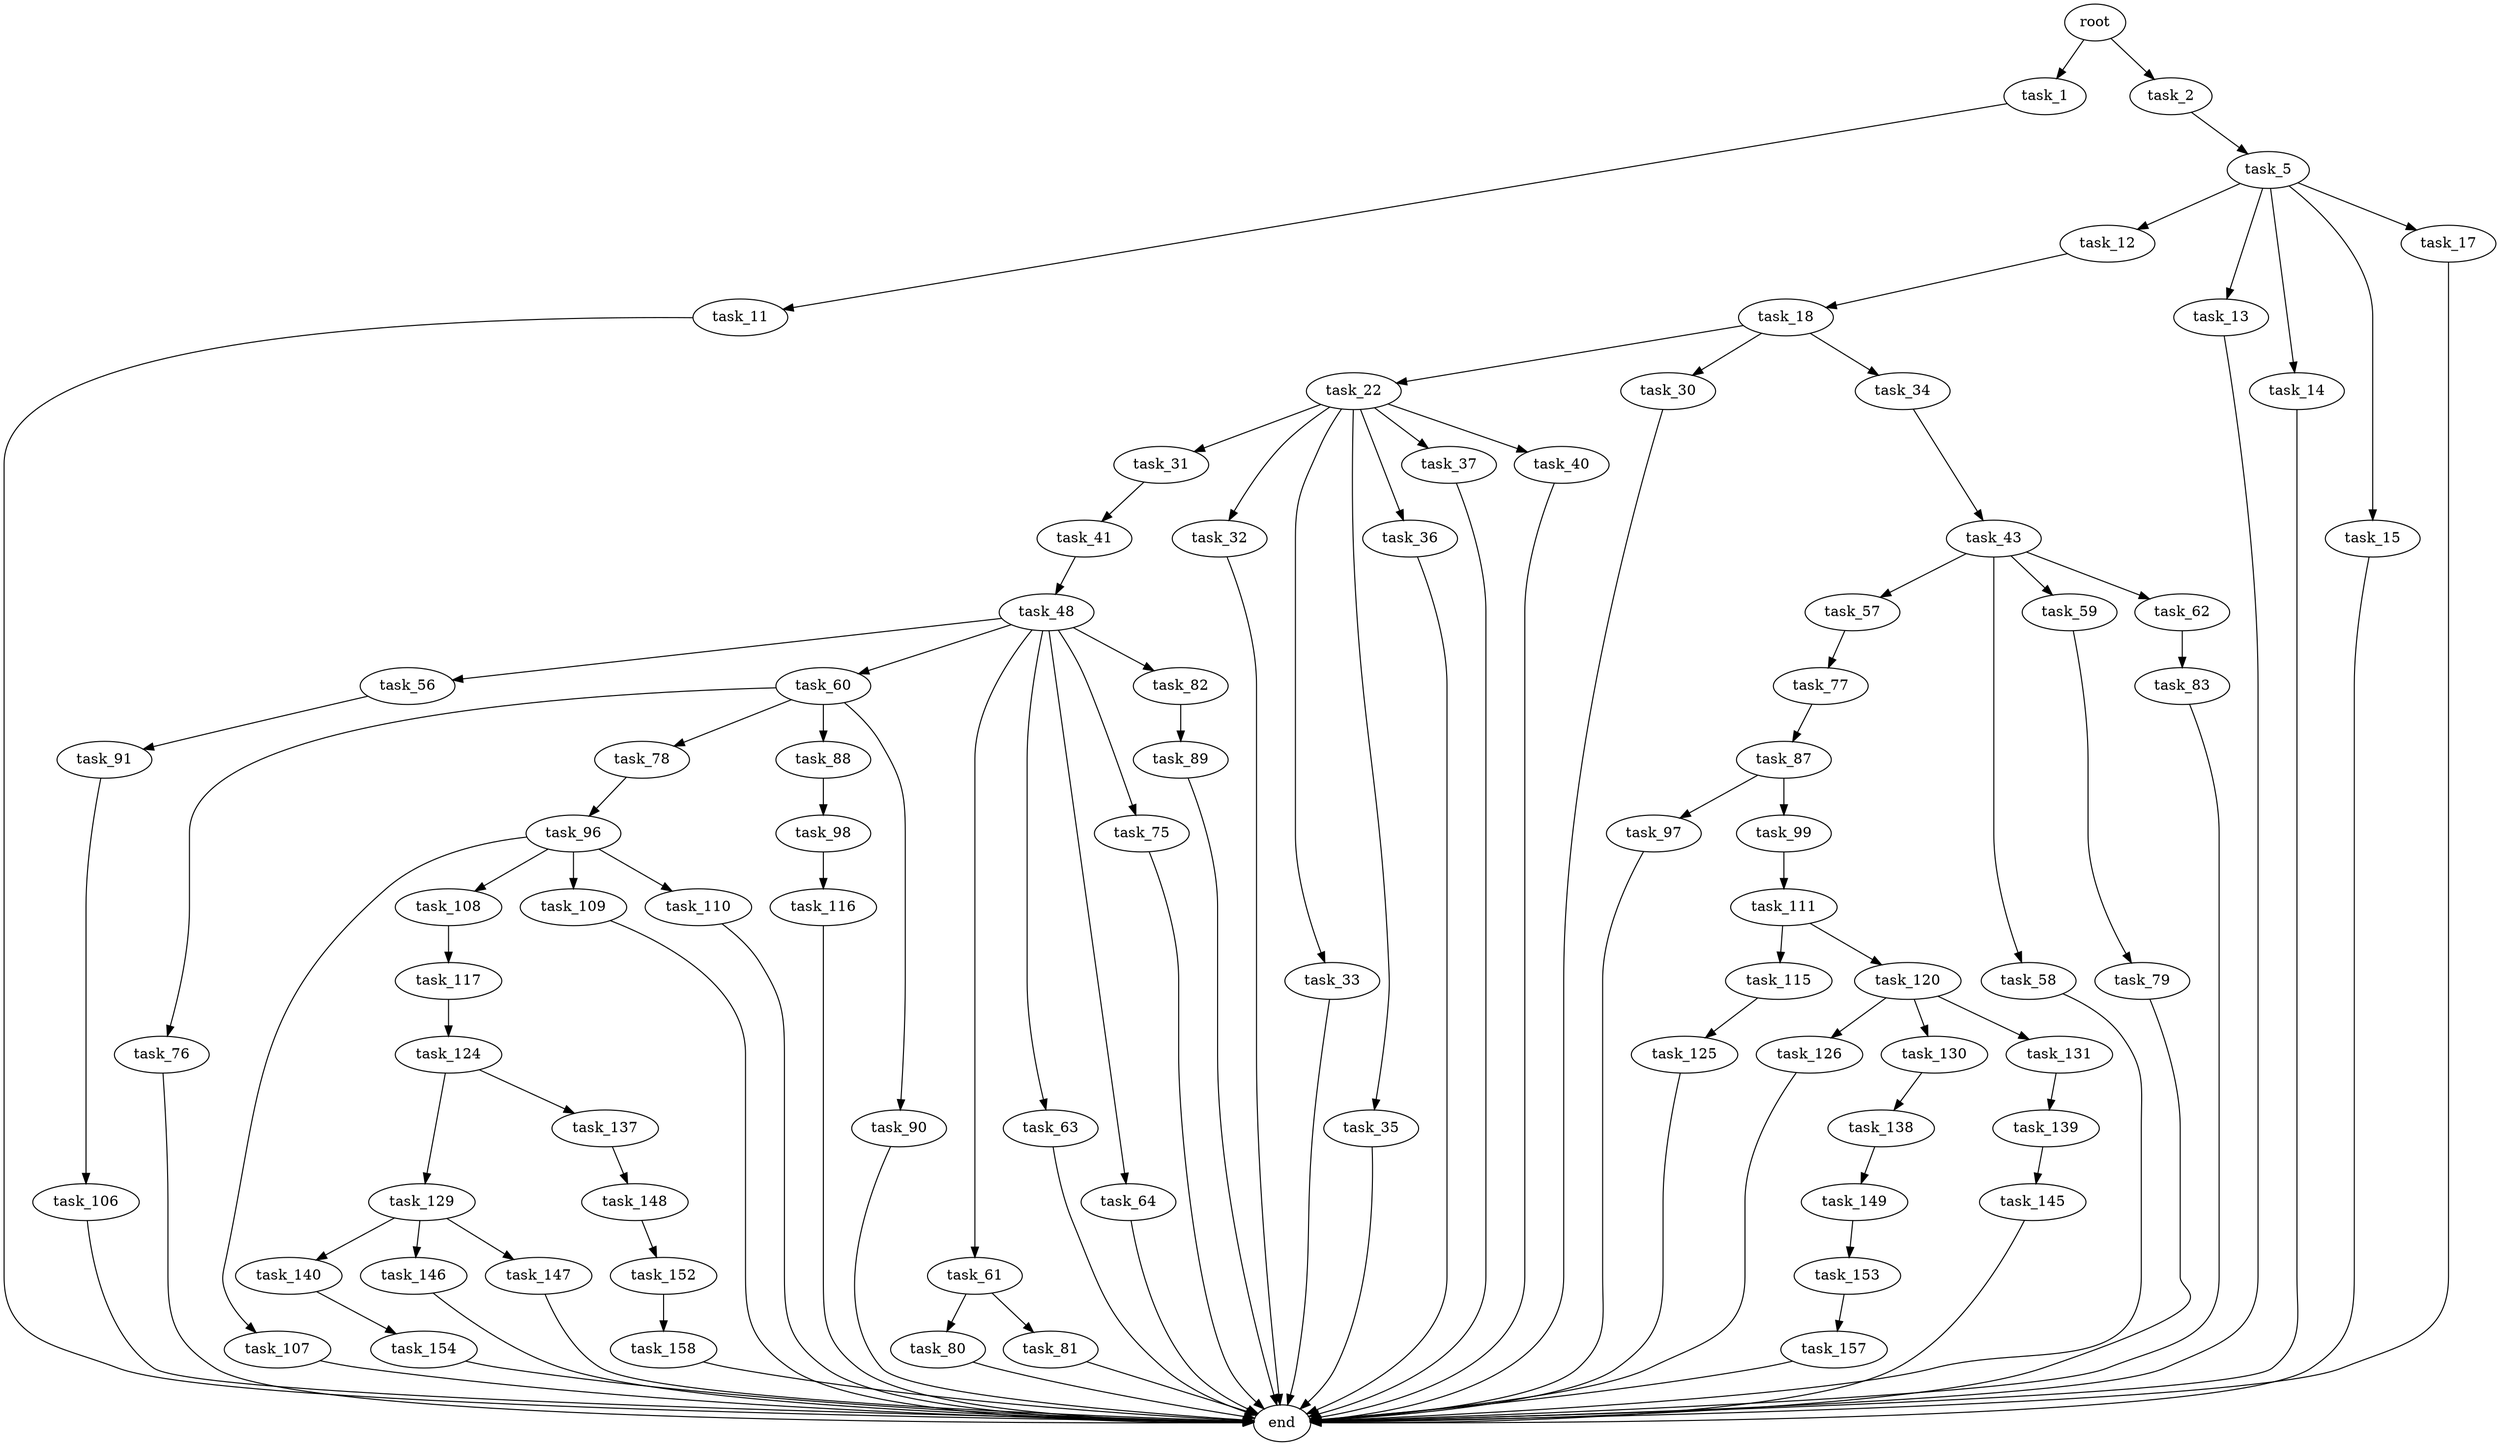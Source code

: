 digraph G {
  root [size="0.000000"];
  task_1 [size="375270762670.000000"];
  task_2 [size="352234118992.000000"];
  task_11 [size="71635433468.000000"];
  task_5 [size="549755813888.000000"];
  task_12 [size="2774327925.000000"];
  task_13 [size="555902266557.000000"];
  task_14 [size="26627107966.000000"];
  task_15 [size="358934080336.000000"];
  task_17 [size="28991029248.000000"];
  end [size="0.000000"];
  task_18 [size="44703295116.000000"];
  task_22 [size="136425300884.000000"];
  task_30 [size="28991029248.000000"];
  task_34 [size="202037727942.000000"];
  task_31 [size="23818232022.000000"];
  task_32 [size="368293445632.000000"];
  task_33 [size="2498660882.000000"];
  task_35 [size="17920679618.000000"];
  task_36 [size="481213798867.000000"];
  task_37 [size="154989662344.000000"];
  task_40 [size="368293445632.000000"];
  task_41 [size="170476607619.000000"];
  task_43 [size="3907731818.000000"];
  task_48 [size="368293445632.000000"];
  task_57 [size="18742709870.000000"];
  task_58 [size="1287663204406.000000"];
  task_59 [size="5788053206.000000"];
  task_62 [size="689623286092.000000"];
  task_56 [size="37667159075.000000"];
  task_60 [size="30505959955.000000"];
  task_61 [size="23618024728.000000"];
  task_63 [size="134217728000.000000"];
  task_64 [size="88094441752.000000"];
  task_75 [size="868610098824.000000"];
  task_82 [size="134217728000.000000"];
  task_91 [size="549755813888.000000"];
  task_77 [size="368293445632.000000"];
  task_79 [size="3442720175.000000"];
  task_76 [size="134217728000.000000"];
  task_78 [size="30596644704.000000"];
  task_88 [size="20502600392.000000"];
  task_90 [size="34723539505.000000"];
  task_80 [size="60589064494.000000"];
  task_81 [size="549755813888.000000"];
  task_83 [size="134217728000.000000"];
  task_87 [size="573766407864.000000"];
  task_96 [size="3368686210.000000"];
  task_89 [size="7996466605.000000"];
  task_97 [size="29170381258.000000"];
  task_99 [size="6777710638.000000"];
  task_98 [size="12852783843.000000"];
  task_106 [size="79188758101.000000"];
  task_107 [size="4518856561.000000"];
  task_108 [size="13052917787.000000"];
  task_109 [size="9820383170.000000"];
  task_110 [size="57583612041.000000"];
  task_116 [size="368293445632.000000"];
  task_111 [size="8589934592.000000"];
  task_117 [size="4726971107.000000"];
  task_115 [size="8589934592.000000"];
  task_120 [size="50554390338.000000"];
  task_125 [size="571914324678.000000"];
  task_124 [size="295272916224.000000"];
  task_126 [size="10969319885.000000"];
  task_130 [size="546540398821.000000"];
  task_131 [size="4451217989.000000"];
  task_129 [size="13193961915.000000"];
  task_137 [size="7828770976.000000"];
  task_140 [size="13618511694.000000"];
  task_146 [size="81811873027.000000"];
  task_147 [size="103384090596.000000"];
  task_138 [size="6404270188.000000"];
  task_139 [size="28991029248.000000"];
  task_148 [size="85291446803.000000"];
  task_149 [size="1355866922317.000000"];
  task_145 [size="7170033725.000000"];
  task_154 [size="231928233984.000000"];
  task_152 [size="8589934592.000000"];
  task_153 [size="6448708811.000000"];
  task_158 [size="182265137159.000000"];
  task_157 [size="782757789696.000000"];

  root -> task_1 [size="1.000000"];
  root -> task_2 [size="1.000000"];
  task_1 -> task_11 [size="411041792.000000"];
  task_2 -> task_5 [size="838860800.000000"];
  task_11 -> end [size="1.000000"];
  task_5 -> task_12 [size="536870912.000000"];
  task_5 -> task_13 [size="536870912.000000"];
  task_5 -> task_14 [size="536870912.000000"];
  task_5 -> task_15 [size="536870912.000000"];
  task_5 -> task_17 [size="536870912.000000"];
  task_12 -> task_18 [size="75497472.000000"];
  task_13 -> end [size="1.000000"];
  task_14 -> end [size="1.000000"];
  task_15 -> end [size="1.000000"];
  task_17 -> end [size="1.000000"];
  task_18 -> task_22 [size="838860800.000000"];
  task_18 -> task_30 [size="838860800.000000"];
  task_18 -> task_34 [size="838860800.000000"];
  task_22 -> task_31 [size="301989888.000000"];
  task_22 -> task_32 [size="301989888.000000"];
  task_22 -> task_33 [size="301989888.000000"];
  task_22 -> task_35 [size="301989888.000000"];
  task_22 -> task_36 [size="301989888.000000"];
  task_22 -> task_37 [size="301989888.000000"];
  task_22 -> task_40 [size="301989888.000000"];
  task_30 -> end [size="1.000000"];
  task_34 -> task_43 [size="301989888.000000"];
  task_31 -> task_41 [size="679477248.000000"];
  task_32 -> end [size="1.000000"];
  task_33 -> end [size="1.000000"];
  task_35 -> end [size="1.000000"];
  task_36 -> end [size="1.000000"];
  task_37 -> end [size="1.000000"];
  task_40 -> end [size="1.000000"];
  task_41 -> task_48 [size="209715200.000000"];
  task_43 -> task_57 [size="411041792.000000"];
  task_43 -> task_58 [size="411041792.000000"];
  task_43 -> task_59 [size="411041792.000000"];
  task_43 -> task_62 [size="411041792.000000"];
  task_48 -> task_56 [size="411041792.000000"];
  task_48 -> task_60 [size="411041792.000000"];
  task_48 -> task_61 [size="411041792.000000"];
  task_48 -> task_63 [size="411041792.000000"];
  task_48 -> task_64 [size="411041792.000000"];
  task_48 -> task_75 [size="411041792.000000"];
  task_48 -> task_82 [size="411041792.000000"];
  task_57 -> task_77 [size="679477248.000000"];
  task_58 -> end [size="1.000000"];
  task_59 -> task_79 [size="301989888.000000"];
  task_62 -> task_83 [size="536870912.000000"];
  task_56 -> task_91 [size="679477248.000000"];
  task_60 -> task_76 [size="679477248.000000"];
  task_60 -> task_78 [size="679477248.000000"];
  task_60 -> task_88 [size="679477248.000000"];
  task_60 -> task_90 [size="679477248.000000"];
  task_61 -> task_80 [size="536870912.000000"];
  task_61 -> task_81 [size="536870912.000000"];
  task_63 -> end [size="1.000000"];
  task_64 -> end [size="1.000000"];
  task_75 -> end [size="1.000000"];
  task_82 -> task_89 [size="209715200.000000"];
  task_91 -> task_106 [size="536870912.000000"];
  task_77 -> task_87 [size="411041792.000000"];
  task_79 -> end [size="1.000000"];
  task_76 -> end [size="1.000000"];
  task_78 -> task_96 [size="134217728.000000"];
  task_88 -> task_98 [size="411041792.000000"];
  task_90 -> end [size="1.000000"];
  task_80 -> end [size="1.000000"];
  task_81 -> end [size="1.000000"];
  task_83 -> end [size="1.000000"];
  task_87 -> task_97 [size="536870912.000000"];
  task_87 -> task_99 [size="536870912.000000"];
  task_96 -> task_107 [size="134217728.000000"];
  task_96 -> task_108 [size="134217728.000000"];
  task_96 -> task_109 [size="134217728.000000"];
  task_96 -> task_110 [size="134217728.000000"];
  task_89 -> end [size="1.000000"];
  task_97 -> end [size="1.000000"];
  task_99 -> task_111 [size="33554432.000000"];
  task_98 -> task_116 [size="209715200.000000"];
  task_106 -> end [size="1.000000"];
  task_107 -> end [size="1.000000"];
  task_108 -> task_117 [size="33554432.000000"];
  task_109 -> end [size="1.000000"];
  task_110 -> end [size="1.000000"];
  task_116 -> end [size="1.000000"];
  task_111 -> task_115 [size="33554432.000000"];
  task_111 -> task_120 [size="33554432.000000"];
  task_117 -> task_124 [size="301989888.000000"];
  task_115 -> task_125 [size="33554432.000000"];
  task_120 -> task_126 [size="209715200.000000"];
  task_120 -> task_130 [size="209715200.000000"];
  task_120 -> task_131 [size="209715200.000000"];
  task_125 -> end [size="1.000000"];
  task_124 -> task_129 [size="536870912.000000"];
  task_124 -> task_137 [size="536870912.000000"];
  task_126 -> end [size="1.000000"];
  task_130 -> task_138 [size="838860800.000000"];
  task_131 -> task_139 [size="134217728.000000"];
  task_129 -> task_140 [size="301989888.000000"];
  task_129 -> task_146 [size="301989888.000000"];
  task_129 -> task_147 [size="301989888.000000"];
  task_137 -> task_148 [size="134217728.000000"];
  task_140 -> task_154 [size="536870912.000000"];
  task_146 -> end [size="1.000000"];
  task_147 -> end [size="1.000000"];
  task_138 -> task_149 [size="134217728.000000"];
  task_139 -> task_145 [size="75497472.000000"];
  task_148 -> task_152 [size="75497472.000000"];
  task_149 -> task_153 [size="838860800.000000"];
  task_145 -> end [size="1.000000"];
  task_154 -> end [size="1.000000"];
  task_152 -> task_158 [size="33554432.000000"];
  task_153 -> task_157 [size="209715200.000000"];
  task_158 -> end [size="1.000000"];
  task_157 -> end [size="1.000000"];
}
